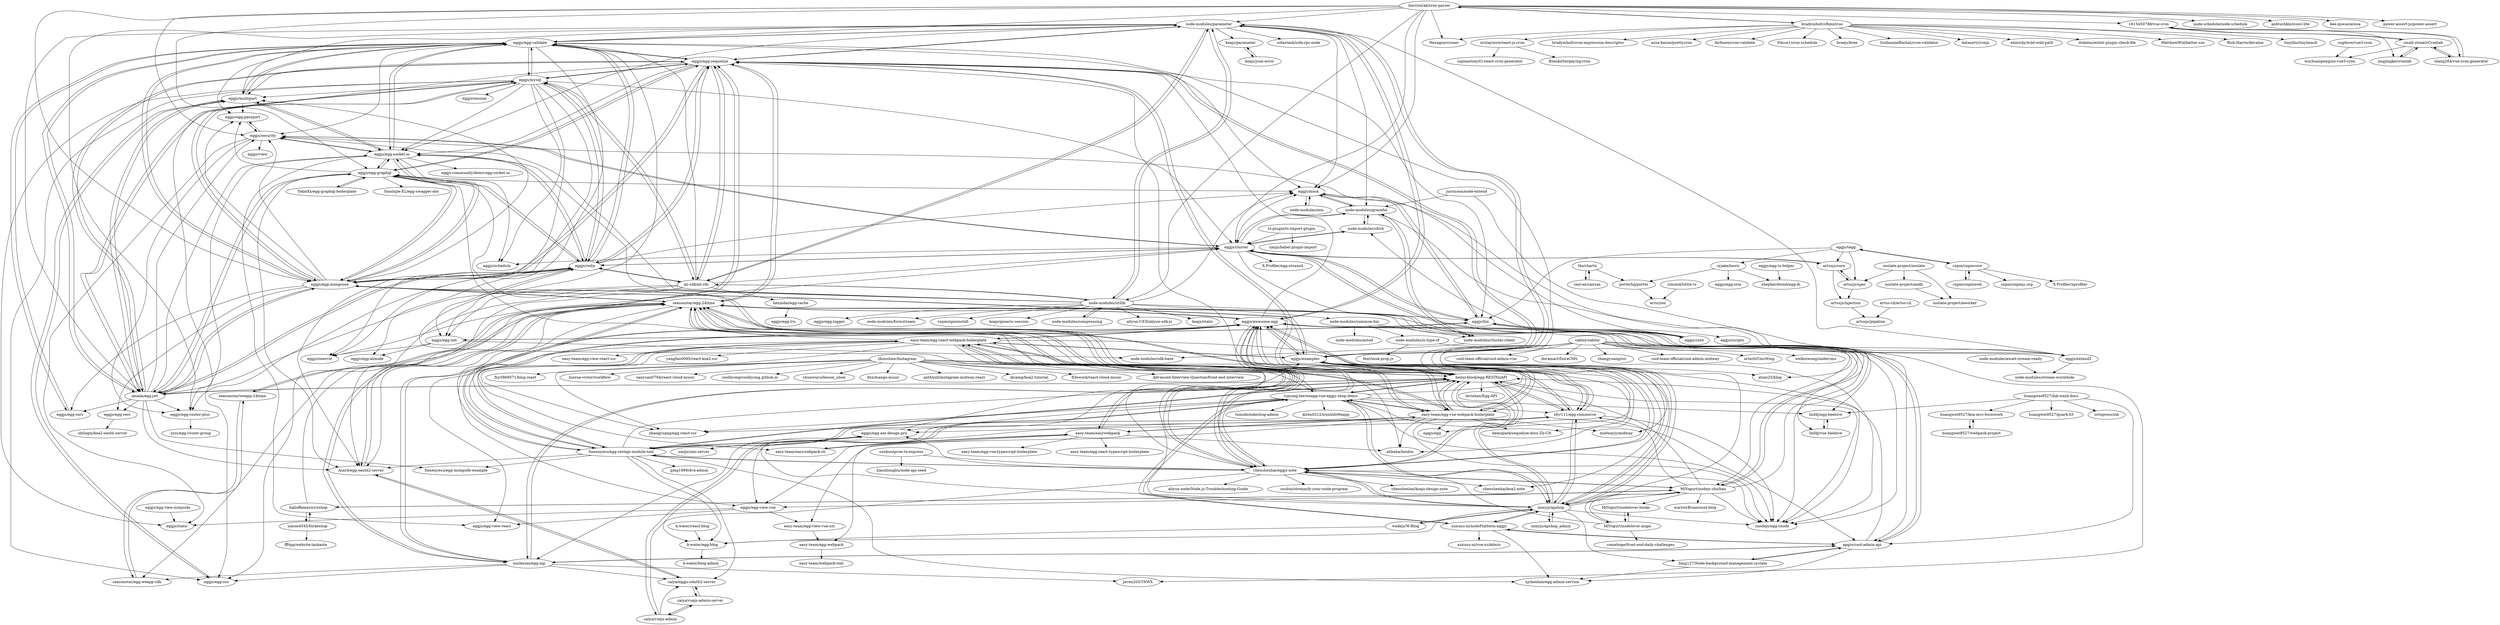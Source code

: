 digraph G {
"node-modules/parameter" -> "eggjs/egg-validate"
"node-modules/parameter" -> "eggjs/egg-sequelize"
"node-modules/parameter" -> "eggjs/mock"
"node-modules/parameter" -> "eggjs/multipart"
"node-modules/parameter" -> "ali-sdk/ali-rds"
"node-modules/parameter" -> "koajs/parameter"
"node-modules/parameter" -> "eggjs/egg-socket.io"
"node-modules/parameter" -> "node-modules/graceful"
"node-modules/parameter" -> "eggjs/examples"
"node-modules/parameter" -> "node-modules/urllib"
"node-modules/parameter" -> "okoala/egg-jwt"
"node-modules/parameter" -> "eggjs/awesome-egg"
"node-modules/parameter" -> "eggjs/egg-router-plus"
"node-modules/parameter" -> "eggjs/extend2"
"node-modules/parameter" -> "sofastack/sofa-rpc-node" ["e"=1]
"eggjs/awesome-egg" -> "cnodejs/egg-cnode" ["e"=1]
"eggjs/awesome-egg" -> "eggjs/examples"
"eggjs/awesome-egg" -> "heimi-block/egg-RESTfulAPI"
"eggjs/awesome-egg" -> "sfyr111/egg-commerce"
"eggjs/awesome-egg" -> "easy-team/egg-vue-webpack-boilerplate"
"eggjs/awesome-egg" -> "seasonstar/egg-24time"
"eggjs/awesome-egg" -> "chenshenhai/eggjs-note"
"eggjs/awesome-egg" -> "unclexiao/egg-mp"
"eggjs/awesome-egg" -> "MiYogurt/nodejs-shizhan"
"eggjs/awesome-egg" -> "eggjs/egg-sequelize"
"eggjs/awesome-egg" -> "atian25/blog" ["e"=1]
"eggjs/awesome-egg" -> "inmyjs/apshop"
"eggjs/awesome-egg" -> "fomenyesu/egg-restapi-module-tool"
"eggjs/awesome-egg" -> "easy-team/egg-react-webpack-boilerplate"
"eggjs/awesome-egg" -> "node-modules/parameter"
"MiYogurt/nodejs-shizhan" -> "MiYogurt/nodelover-maps"
"MiYogurt/nodejs-shizhan" -> "chenshenhai/eggjs-note"
"MiYogurt/nodejs-shizhan" -> "eggjs/awesome-egg"
"MiYogurt/nodejs-shizhan" -> "cnodejs/egg-cnode" ["e"=1]
"MiYogurt/nodejs-shizhan" -> "heimi-block/egg-RESTfulAPI"
"MiYogurt/nodejs-shizhan" -> "MiYogurt/nodelover-books"
"MiYogurt/nodejs-shizhan" -> "eggjs/egg-view-vue"
"MiYogurt/nodejs-shizhan" -> "halloffamezwx/zshop"
"MiYogurt/nodejs-shizhan" -> "seasonstar/egg-24time"
"MiYogurt/nodejs-shizhan" -> "warriorBrian/nuxt-blog" ["e"=1]
"MiYogurt/nodejs-shizhan" -> "inmyjs/apshop"
"MiYogurt/nodejs-shizhan" -> "sfyr111/egg-commerce"
"node-modules/urllib" -> "eggjs/mock"
"node-modules/urllib" -> "ali-sdk/ali-rds"
"node-modules/urllib" -> "node-modules/formstream"
"node-modules/urllib" -> "node-modules/parameter"
"node-modules/urllib" -> "node-modules/common-bin"
"node-modules/urllib" -> "cnpm/npminstall" ["e"=1]
"node-modules/urllib" -> "eggjs/egg-graphql"
"node-modules/urllib" -> "koajs/generic-session" ["e"=1]
"node-modules/urllib" -> "node-modules/compressing"
"node-modules/urllib" -> "aliyun-UED/aliyun-sdk-js" ["e"=1]
"node-modules/urllib" -> "koajs/static" ["e"=1]
"node-modules/urllib" -> "eggjs/bin"
"node-modules/urllib" -> "eggjs/egg-logger"
"node-modules/urllib" -> "eggjs/egg-socket.io"
"node-modules/urllib" -> "eggjs/security"
"MiYogurt/nodelover-maps" -> "MiYogurt/nodelover-books"
"MiYogurt/nodelover-maps" -> "MiYogurt/nodejs-shizhan"
"MiYogurt/nodelover-maps" -> "chenshenhai/eggjs-note"
"MiYogurt/nodelover-maps" -> "comehope/front-end-daily-challenges" ["e"=1]
"inmyjs/apshop" -> "inmyjs/apshop_admin"
"inmyjs/apshop" -> "sfyr111/egg-commerce"
"inmyjs/apshop" -> "ruiyong-lee/weapp-vue-eggjs-shop-demo"
"inmyjs/apshop" -> "heimi-block/egg-RESTfulAPI"
"inmyjs/apshop" -> "cnodejs/egg-cnode" ["e"=1]
"inmyjs/apshop" -> "eggjs/examples"
"inmyjs/apshop" -> "k-water/egg-blog"
"inmyjs/apshop" -> "bing127/Node-background-management-system"
"inmyjs/apshop" -> "xuxuxu-ni/nodePlatform-eggjs"
"inmyjs/apshop" -> "wadejs/W-Blog"
"inmyjs/apshop" -> "eggjs/awesome-egg"
"inmyjs/apshop" -> "eggjs/egg-sequelize"
"inmyjs/apshop" -> "seasonstar/egg-24time"
"inmyjs/apshop" -> "eggjs/egg-ant-design-pro"
"inmyjs/apshop" -> "chenshenhai/eggjs-note"
"inmyjs/apshop_admin" -> "inmyjs/apshop"
"cyjake/leoric" -> "porterhq/porter"
"cyjake/leoric" -> "shepherdwind/egg-di"
"cyjake/leoric" -> "eggjs/egg-orm"
"sunkuo/grow-to-express" -> "xiaozhongliu/node-api-seed"
"sunkuo/grow-to-express" -> "chenshenhai/eggjs-note"
"zhoushaw/Instagram" -> "shunwuyu/lesson_show" ["e"=1]
"zhoushaw/Instagram" -> "dxx/mango-music" ["e"=1]
"zhoushaw/Instagram" -> "anthhub/instagram-midway-react" ["e"=1]
"zhoushaw/Instagram" -> "ikcamp/koa2-tutorial" ["e"=1]
"zhoushaw/Instagram" -> "fi3ework/react-cloud-music"
"zhoushaw/Instagram" -> "heimi-block/egg-RESTfulAPI"
"zhoushaw/Instagram" -> "Advanced-Interview-Question/front-end-interview" ["e"=1]
"zhoushaw/Instagram" -> "chenshenhai/eggjs-note"
"zhoushaw/Instagram" -> "fxy5869571/blog-react" ["e"=1]
"zhoushaw/Instagram" -> "luoxue-victor/workflow" ["e"=1]
"zhoushaw/Instagram" -> "sanyuan0704/react-cloud-music" ["e"=1]
"zhoushaw/Instagram" -> "ruiyong-lee/weapp-vue-eggjs-shop-demo"
"zhoushaw/Instagram" -> "coolliyong/coolliyong.github.io"
"zhoushaw/Instagram" -> "zhangyuang/egg-react-ssr" ["e"=1]
"cabloy/cabloy" -> "Javen205/TNWX" ["e"=1]
"cabloy/cabloy" -> "cool-team-official/cool-admin-midway" ["e"=1]
"cabloy/cabloy" -> "MiYogurt/nodejs-shizhan"
"cabloy/cabloy" -> "Imfdj/egg-beehive"
"cabloy/cabloy" -> "arterli/CmsWing" ["e"=1]
"cabloy/cabloy" -> "apgzs/cool-admin-api"
"cabloy/cabloy" -> "midwayjs/midway" ["e"=1]
"cabloy/cabloy" -> "eggjs/examples"
"cabloy/cabloy" -> "easy-team/egg-vue-webpack-boilerplate"
"cabloy/cabloy" -> "welkinwong/nodercms" ["e"=1]
"cabloy/cabloy" -> "cool-team-official/cool-admin-vue" ["e"=1]
"cabloy/cabloy" -> "doramart/DoraCMS" ["e"=1]
"cabloy/cabloy" -> "Imfdj/vue-beehive"
"cabloy/cabloy" -> "heimi-block/egg-RESTfulAPI"
"cabloy/cabloy" -> "zhangyuang/ssr" ["e"=1]
"heimi-block/egg-RESTfulAPI" -> "sfyr111/egg-commerce"
"heimi-block/egg-RESTfulAPI" -> "seasonstar/egg-24time"
"heimi-block/egg-RESTfulAPI" -> "eggjs/awesome-egg"
"heimi-block/egg-RESTfulAPI" -> "eggjs/examples"
"heimi-block/egg-RESTfulAPI" -> "fomenyesu/egg-restapi-module-tool"
"heimi-block/egg-RESTfulAPI" -> "eggjs/egg-mongoose"
"heimi-block/egg-RESTfulAPI" -> "cnodejs/egg-cnode" ["e"=1]
"heimi-block/egg-RESTfulAPI" -> "ruiyong-lee/weapp-vue-eggjs-shop-demo"
"heimi-block/egg-RESTfulAPI" -> "chenshenhai/eggjs-note"
"heimi-block/egg-RESTfulAPI" -> "inmyjs/apshop"
"heimi-block/egg-RESTfulAPI" -> "easy-team/egg-vue-webpack-boilerplate"
"heimi-block/egg-RESTfulAPI" -> "okoala/egg-jwt"
"heimi-block/egg-RESTfulAPI" -> "levinhax/Egg-API"
"heimi-block/egg-RESTfulAPI" -> "unclexiao/egg-mp"
"heimi-block/egg-RESTfulAPI" -> "eggjs/egg-sequelize"
"wadejs/W-Blog" -> "k-water/egg-blog"
"wadejs/W-Blog" -> "inmyjs/apshop"
"bing127/Node-background-management-system" -> "xjchenhao/egg-admin-service"
"bing127/Node-background-management-system" -> "apgzs/cool-admin-api"
"xuxuxu-ni/nodePlatform-eggjs" -> "xuxuxu-ni/vue-xuAdmin" ["e"=1]
"xuxuxu-ni/nodePlatform-eggjs" -> "apgzs/cool-admin-api"
"xuxuxu-ni/nodePlatform-eggjs" -> "inmyjs/apshop"
"xuxuxu-ni/nodePlatform-eggjs" -> "ruiyong-lee/weapp-vue-eggjs-shop-demo"
"xuxuxu-ni/nodePlatform-eggjs" -> "xjchenhao/egg-admin-service"
"chenshenhai/eggjs-note" -> "cnodejs/egg-cnode" ["e"=1]
"chenshenhai/eggjs-note" -> "MiYogurt/nodejs-shizhan"
"chenshenhai/eggjs-note" -> "heimi-block/egg-RESTfulAPI"
"chenshenhai/eggjs-note" -> "eggjs/awesome-egg"
"chenshenhai/eggjs-note" -> "fomenyesu/egg-restapi-module-tool"
"chenshenhai/eggjs-note" -> "chenshenhai/koa2-note" ["e"=1]
"chenshenhai/eggjs-note" -> "k-water/egg-blog"
"chenshenhai/eggjs-note" -> "eggjs/examples"
"chenshenhai/eggjs-note" -> "seasonstar/egg-24time"
"chenshenhai/eggjs-note" -> "inmyjs/apshop"
"chenshenhai/eggjs-note" -> "chenshenhai/koajs-design-note" ["e"=1]
"chenshenhai/eggjs-note" -> "eggjs/egg-ant-design-pro"
"chenshenhai/eggjs-note" -> "aliyun-node/Node.js-Troubleshooting-Guide" ["e"=1]
"chenshenhai/eggjs-note" -> "zoubin/streamify-your-node-program" ["e"=1]
"chenshenhai/eggjs-note" -> "easy-team/egg-react-webpack-boilerplate"
"eggjs/tegg" -> "artusjs/core"
"eggjs/tegg" -> "artusjs/spec"
"eggjs/tegg" -> "eggjs/bin"
"eggjs/tegg" -> "cnpm/cnpmcore"
"eggjs/tegg" -> "cyjake/leoric"
"small-stone/vCrontab" -> "1615450788/vue-cron"
"small-stone/vCrontab" -> "jingjingke/crontab"
"small-stone/vCrontab" -> "ldang264/vue-cron-generator"
"small-stone/vCrontab" -> "wuchuanpeng/no-vue3-cron"
"node-modules/is-type-of" -> "eggjs/extend2"
"node-modules/is-type-of" -> "fent/muk-prop.js"
"halloffamezwx/zshop" -> "simon4545/forkeshop"
"halloffamezwx/zshop" -> "MiYogurt/nodejs-shizhan"
"halloffamezwx/zshop" -> "seasonstar/egg-24time"
"caiya/eggjs-oAuth2-server" -> "Azard/egg-oauth2-server"
"caiya/eggjs-oAuth2-server" -> "caiya/vuejs-admin-server"
"k-water/egg-blog" -> "k-water/blog-admin"
"koajs/json-error" -> "koajs/parameter"
"jingjingke/crontab" -> "small-stone/vCrontab"
"k-water/react-blog" -> "k-water/egg-blog"
"1615450788/vue-cron" -> "small-stone/vCrontab"
"1615450788/vue-cron" -> "ldang264/vue-cron-generator"
"1615450788/vue-cron" -> "jingjingke/crontab"
"TokioXx/egg-graphql-boilerplate" -> "eggjs/egg-graphql"
"eggjs/egg-ts-helper" -> "shepherdwind/egg-di"
"sfyr111/egg-commerce" -> "inmyjs/apshop"
"sfyr111/egg-commerce" -> "heimi-block/egg-RESTfulAPI"
"sfyr111/egg-commerce" -> "seasonstar/egg-24time"
"sfyr111/egg-commerce" -> "eggjs/awesome-egg"
"sfyr111/egg-commerce" -> "eggjs/egg-sequelize"
"sfyr111/egg-commerce" -> "fomenyesu/egg-restapi-module-tool"
"sfyr111/egg-commerce" -> "cnodejs/egg-cnode" ["e"=1]
"sfyr111/egg-commerce" -> "eggjs/egg-ant-design-pro"
"unclexiao/egg-mp" -> "seasonstar/egg-24time"
"unclexiao/egg-mp" -> "seasonstar/egg-weapp-sdk"
"unclexiao/egg-mp" -> "apgzs/cool-admin-api"
"unclexiao/egg-mp" -> "eggjs/awesome-egg"
"unclexiao/egg-mp" -> "eggjs/egg-oss"
"unclexiao/egg-mp" -> "caiya/eggjs-oAuth2-server"
"unclexiao/egg-mp" -> "heimi-block/egg-RESTfulAPI"
"unclexiao/egg-mp" -> "Javen205/TNWX" ["e"=1]
"caiya/vuejs-admin" -> "caiya/vuejs-admin-server"
"caiya/vuejs-admin" -> "caiya/eggjs-oAuth2-server"
"caiya/vuejs-admin" -> "ruiyong-lee/weapp-vue-eggjs-shop-demo"
"MiYogurt/nodelover-books" -> "MiYogurt/nodelover-maps"
"caiya/vuejs-admin-server" -> "caiya/vuejs-admin"
"caiya/vuejs-admin-server" -> "caiya/eggjs-oAuth2-server"
"hexindai/egg-cache" -> "eggjs/egg-lru"
"eggjs/egg-ant-design-pro" -> "eggjs/redis"
"eggjs/egg-ant-design-pro" -> "umijs/umi-server"
"eggjs/egg-ant-design-pro" -> "fomenyesu/egg-restapi-module-tool"
"ldang264/vue-cron-generator" -> "1615450788/vue-cron"
"ldang264/vue-cron-generator" -> "small-stone/vCrontab"
"eggjs/egg-router-plus" -> "zzzs/egg-router-group"
"huangwei9527/webpack-project" -> "huangwei9527/koa-mvc-formwork"
"huangwei9527/Ink-wash-docs" -> "Imfdj/egg-beehive"
"huangwei9527/Ink-wash-docs" -> "huangwei9527/quark-h5" ["e"=1]
"huangwei9527/Ink-wash-docs" -> "octopress/ink" ["e"=1]
"huangwei9527/Ink-wash-docs" -> "apgzs/cool-admin-api"
"huangwei9527/Ink-wash-docs" -> "huangwei9527/koa-mvc-formwork"
"apgzs/cool-admin-api" -> "unclexiao/egg-mp"
"apgzs/cool-admin-api" -> "xuxuxu-ni/nodePlatform-eggjs"
"apgzs/cool-admin-api" -> "bing127/Node-background-management-system"
"apgzs/cool-admin-api" -> "heimi-block/egg-RESTfulAPI"
"apgzs/cool-admin-api" -> "seasonstar/egg-24time"
"apgzs/cool-admin-api" -> "xjchenhao/egg-admin-service"
"xrutayisire/react-js-cron" -> "sojinantony01/react-cron-generator"
"xrutayisire/react-js-cron" -> "BzenkoSergey/ng-cron"
"node-modules/cfork" -> "node-modules/graceful"
"node-modules/cfork" -> "eggjs/cluster"
"koajs/parameter" -> "koajs/json-error"
"cnpm/cnpmcore" -> "cnpm/cnpmweb"
"cnpm/cnpmcore" -> "eggjs/tegg"
"cnpm/cnpmcore" -> "cnpm/cnpmjs.org" ["e"=1]
"cnpm/cnpmcore" -> "X-Profiler/xprofiler" ["e"=1]
"Imfdj/egg-beehive" -> "Imfdj/vue-beehive"
"justmoon/node-extend" -> "eggjs/extend2"
"justmoon/node-extend" -> "node-modules/graceful"
"Imfdj/vue-beehive" -> "Imfdj/egg-beehive"
"canvax/canvax" -> "thx/chartx"
"porterhq/porter" -> "erzu/yen"
"ali-sdk/ali-rds" -> "eggjs/mysql"
"ali-sdk/ali-rds" -> "eggjs/redis"
"ali-sdk/ali-rds" -> "eggjs/egg-oss"
"ali-sdk/ali-rds" -> "eggjs/egg-sequelize"
"ali-sdk/ali-rds" -> "hexindai/egg-cache"
"ali-sdk/ali-rds" -> "node-modules/parameter"
"ali-sdk/ali-rds" -> "eggjs/cluster"
"ali-sdk/ali-rds" -> "Azard/egg-oauth2-server"
"ali-sdk/ali-rds" -> "eggjs/egg-validate"
"ali-sdk/ali-rds" -> "eggjs/egg-init"
"ali-sdk/ali-rds" -> "node-modules/urllib"
"ali-sdk/ali-rds" -> "okoala/egg-jwt"
"thx/chartx" -> "canvax/canvax"
"thx/chartx" -> "porterhq/porter"
"huangwei9527/koa-mvc-formwork" -> "huangwei9527/webpack-project"
"sugdove/vue3-cron" -> "wuchuanpeng/no-vue3-cron"
"zimond/lottie-rs" -> "erzu/yen"
"artusjs/spec" -> "artusjs/core"
"artusjs/spec" -> "artusjs/injection"
"artusjs/core" -> "artusjs/spec"
"artusjs/core" -> "artusjs/injection"
"artusjs/core" -> "eggjs/cluster"
"artusjs/injection" -> "artusjs/pipeline"
"noslate-project/noslate" -> "artusjs/spec"
"noslate-project/noslate" -> "noslate-project/aworker"
"noslate-project/noslate" -> "noslate-project/andb"
"noslate-project/andb" -> "noslate-project/aworker"
"artus-cli/artus-cli" -> "artusjs/pipeline"
"eggjs/egg-init" -> "eggjs/bin"
"eggjs/egg-init" -> "eggjs/onerror"
"eggjs/egg-init" -> "eggjs/egg-alinode"
"eggjs/egg-init" -> "node-modules/sdk-base"
"eggjs/mysql" -> "ali-sdk/ali-rds"
"eggjs/mysql" -> "eggjs/egg-sequelize"
"eggjs/mysql" -> "eggjs/redis"
"eggjs/mysql" -> "eggjs/egg-validate"
"eggjs/mysql" -> "eggjs/multipart"
"eggjs/mysql" -> "eggjs/egg-mongoose"
"eggjs/mysql" -> "eggjs/egg-oss"
"eggjs/mysql" -> "okoala/egg-jwt"
"eggjs/mysql" -> "eggjs/cluster"
"eggjs/mysql" -> "eggjs/onerror"
"eggjs/mysql" -> "Azard/egg-oauth2-server"
"eggjs/mysql" -> "eggjs/egg-socket.io"
"eggjs/mysql" -> "eggjs/static"
"eggjs/mysql" -> "eggjs/schedule"
"eggjs/mysql" -> "eggjs/session"
"bradymholt/cRonstrue" -> "harrisiirak/cron-parser"
"bradymholt/cRonstrue" -> "bradymholt/cron-expression-descriptor" ["e"=1]
"bradymholt/cRonstrue" -> "azza-bazoo/prettycron"
"bradymholt/cRonstrue" -> "Airfooox/cron-validate"
"bradymholt/cRonstrue" -> "Hexagon/croner" ["e"=1]
"bradymholt/cRonstrue" -> "xrutayisire/react-js-cron"
"bradymholt/cRonstrue" -> "P4sca1/cron-schedule"
"bradymholt/cRonstrue" -> "breejs/bree" ["e"=1]
"bradymholt/cRonstrue" -> "GuillaumeRochat/cron-validator"
"bradymholt/cRonstrue" -> "datasert/cronjs"
"bradymholt/cRonstrue" -> "ehmicky/wild-wild-path" ["e"=1]
"bradymholt/cRonstrue" -> "dukeluo/eslint-plugin-check-file" ["e"=1]
"bradymholt/cRonstrue" -> "MatthewWid/better-sse" ["e"=1]
"bradymholt/cRonstrue" -> "Rich-Harris/devalue" ["e"=1]
"bradymholt/cRonstrue" -> "tinylibs/tinybench" ["e"=1]
"eggjs/cluster" -> "node-modules/graceful"
"eggjs/cluster" -> "eggjs/security"
"eggjs/cluster" -> "eggjs/schedule"
"eggjs/cluster" -> "eggjs/core"
"eggjs/cluster" -> "node-modules/cfork"
"eggjs/cluster" -> "eggjs/onerror"
"eggjs/cluster" -> "eggjs/bin"
"eggjs/cluster" -> "eggjs/mock"
"eggjs/cluster" -> "eggjs/redis"
"eggjs/cluster" -> "X-Profiler/egg-xtransit"
"eggjs/cluster" -> "node-modules/cluster-client"
"eggjs/cluster" -> "artusjs/core"
"eggjs/egg-view-nunjucks" -> "eggjs/static"
"cnpm/cnpmweb" -> "cnpm/cnpmcore"
"eggjs/core" -> "eggjs/cluster"
"eggjs/core" -> "eggjs/bin"
"eggjs/core" -> "node-modules/cfork"
"eggjs/core" -> "eggjs/security"
"eggjs/security" -> "eggjs/cluster"
"eggjs/security" -> "eggjs/egg-passport"
"eggjs/security" -> "eggjs/static"
"eggjs/security" -> "eggjs/egg-socket.io"
"eggjs/security" -> "eggjs/view"
"eggjs/security" -> "eggjs/egg-router-plus"
"eggjs/egg-oss" -> "eggjs/multipart"
"eggjs/egg-validate" -> "node-modules/parameter"
"eggjs/egg-validate" -> "eggjs/egg-socket.io"
"eggjs/egg-validate" -> "eggjs/egg-mongoose"
"eggjs/egg-validate" -> "eggjs/egg-cors"
"eggjs/egg-validate" -> "okoala/egg-jwt"
"eggjs/egg-validate" -> "eggjs/egg-passport"
"eggjs/egg-validate" -> "eggjs/redis"
"eggjs/egg-validate" -> "eggjs/egg-sequelize"
"eggjs/egg-validate" -> "eggjs/mysql"
"eggjs/egg-validate" -> "eggjs/multipart"
"eggjs/egg-validate" -> "eggjs/onerror"
"eggjs/egg-validate" -> "eggjs/egg-init"
"eggjs/egg-validate" -> "eggjs/bin"
"eggjs/egg-validate" -> "eggjs/mock"
"eggjs/egg-validate" -> "eggjs/security"
"eggjs/multipart" -> "eggjs/egg-oss"
"eggjs/multipart" -> "eggjs/egg-socket.io"
"eggjs/multipart" -> "eggjs/egg-validate"
"eggjs/multipart" -> "okoala/egg-jwt"
"eggjs/multipart" -> "eggjs/egg-passport"
"okoala/egg-jwt" -> "eggjs/redis"
"okoala/egg-jwt" -> "eggjs/egg-mongoose"
"okoala/egg-jwt" -> "eggjs/egg-validate"
"okoala/egg-jwt" -> "eggjs/egg-sequelize"
"okoala/egg-jwt" -> "eggjs/multipart"
"okoala/egg-jwt" -> "eggjs/egg-cors"
"okoala/egg-jwt" -> "eggjs/egg-graphql"
"okoala/egg-jwt" -> "eggjs/egg-router-plus"
"okoala/egg-jwt" -> "eggjs/mysql"
"okoala/egg-jwt" -> "fomenyesu/egg-mongodb-example"
"okoala/egg-jwt" -> "eggjs/egg-rest"
"okoala/egg-jwt" -> "heimi-block/egg-RESTfulAPI"
"okoala/egg-jwt" -> "eggjs/security"
"okoala/egg-jwt" -> "Azard/egg-oauth2-server"
"okoala/egg-jwt" -> "eggjs/egg-socket.io"
"eggjs/mock" -> "node-modules/mm"
"eggjs/mock" -> "eggjs/bin"
"eggjs/mock" -> "node-modules/graceful"
"eggjs/mock" -> "eggjs/extend2"
"eggjs/egg-cors" -> "eggjs/egg-validate"
"node-modules/common-bin" -> "node-modules/autod"
"node-modules/common-bin" -> "node-modules/cluster-client"
"node-modules/common-bin" -> "node-modules/is-type-of"
"node-modules/mm" -> "eggjs/mock"
"eggjs/bin" -> "eggjs/mock"
"eggjs/bin" -> "eggjs/egg-init"
"eggjs/bin" -> "eggjs/scripts"
"eggjs/bin" -> "eggjs/core"
"eggjs/bin" -> "eggjs/cluster"
"eggjs/egg-rest" -> "ubilogix/koa2-oauth-server"
"eggjs/egg-passport" -> "eggjs/security"
"eggjs/examples" -> "easy-team/egg-vue-webpack-boilerplate"
"eggjs/examples" -> "eggjs/awesome-egg"
"eggjs/examples" -> "cnodejs/egg-cnode" ["e"=1]
"eggjs/examples" -> "heimi-block/egg-RESTfulAPI"
"eggjs/examples" -> "eggjs/egg" ["e"=1]
"eggjs/examples" -> "demopark/sequelize-docs-Zh-CN" ["e"=1]
"eggjs/examples" -> "eggjs/egg-sequelize"
"eggjs/examples" -> "alibaba/beidou" ["e"=1]
"eggjs/examples" -> "eggjs/egg-mongoose"
"eggjs/examples" -> "easy-team/egg-react-webpack-boilerplate"
"eggjs/examples" -> "inmyjs/apshop"
"eggjs/examples" -> "node-modules/parameter"
"eggjs/examples" -> "chenshenhai/koa2-note" ["e"=1]
"eggjs/examples" -> "atian25/blog" ["e"=1]
"eggjs/examples" -> "chenshenhai/eggjs-note"
"harrisiirak/cron-parser" -> "bradymholt/cRonstrue"
"harrisiirak/cron-parser" -> "node-modules/parameter"
"harrisiirak/cron-parser" -> "eggjs/egg-validate"
"harrisiirak/cron-parser" -> "node-schedule/node-schedule" ["e"=1]
"harrisiirak/cron-parser" -> "Hexagon/croner" ["e"=1]
"harrisiirak/cron-parser" -> "eggjs/egg-mongoose"
"harrisiirak/cron-parser" -> "ashtuchkin/iconv-lite" ["e"=1]
"harrisiirak/cron-parser" -> "eggjs/mock"
"harrisiirak/cron-parser" -> "bee-queue/arena" ["e"=1]
"harrisiirak/cron-parser" -> "node-modules/urllib"
"harrisiirak/cron-parser" -> "eggjs/egg-graphql"
"harrisiirak/cron-parser" -> "eggjs/security"
"harrisiirak/cron-parser" -> "eggjs/cluster"
"harrisiirak/cron-parser" -> "1615450788/vue-cron"
"harrisiirak/cron-parser" -> "power-assert-js/power-assert" ["e"=1]
"eggjs/egg-sequelize" -> "eggjs/mysql"
"eggjs/egg-sequelize" -> "eggjs/redis"
"eggjs/egg-sequelize" -> "eggjs/egg-graphql"
"eggjs/egg-sequelize" -> "okoala/egg-jwt"
"eggjs/egg-sequelize" -> "eggjs/egg-mongoose"
"eggjs/egg-sequelize" -> "eggjs/egg-validate"
"eggjs/egg-sequelize" -> "Azard/egg-oauth2-server"
"eggjs/egg-sequelize" -> "seasonstar/egg-24time"
"eggjs/egg-sequelize" -> "eggjs/multipart"
"eggjs/egg-sequelize" -> "ali-sdk/ali-rds"
"eggjs/egg-sequelize" -> "node-modules/parameter"
"eggjs/egg-sequelize" -> "eggjs/examples"
"eggjs/egg-sequelize" -> "sfyr111/egg-commerce"
"eggjs/egg-sequelize" -> "eggjs/egg-oss"
"eggjs/egg-sequelize" -> "eggjs/egg-socket.io"
"simon4545/forkeshop" -> "halloffamezwx/zshop"
"simon4545/forkeshop" -> "ffttpp/website-lankaola" ["e"=1]
"node-modules/compressing" -> "node-modules/urllib"
"eggjs/egg-view-vue" -> "eggjs/static"
"eggjs/egg-view-vue" -> "easy-team/egg-view-vue-ssr"
"eggjs/egg-view-vue" -> "eggjs/egg-view-react"
"node-modules/cluster-client" -> "node-modules/sdk-base"
"node-modules/cluster-client" -> "node-modules/graceful"
"eggjs/egg-graphql" -> "TokioXx/egg-graphql-boilerplate"
"eggjs/egg-graphql" -> "eggjs/egg-sequelize"
"eggjs/egg-graphql" -> "eggjs/redis"
"eggjs/egg-graphql" -> "okoala/egg-jwt"
"eggjs/egg-graphql" -> "eggjs/egg-socket.io"
"eggjs/egg-graphql" -> "eggjs/egg-mongoose"
"eggjs/egg-graphql" -> "eggjs/egg-passport"
"eggjs/egg-graphql" -> "eggjs/mock"
"eggjs/egg-graphql" -> "Azard/egg-oauth2-server"
"eggjs/egg-graphql" -> "Yanshijie-EL/egg-swagger-doc" ["e"=1]
"easy-team/egg-vue-webpack-boilerplate" -> "eggjs/examples"
"easy-team/egg-vue-webpack-boilerplate" -> "eggjs/awesome-egg"
"easy-team/egg-vue-webpack-boilerplate" -> "cnodejs/egg-cnode" ["e"=1]
"easy-team/egg-vue-webpack-boilerplate" -> "easy-team/easywebpack"
"easy-team/egg-vue-webpack-boilerplate" -> "easy-team/egg-react-webpack-boilerplate"
"easy-team/egg-vue-webpack-boilerplate" -> "heimi-block/egg-RESTfulAPI"
"easy-team/egg-vue-webpack-boilerplate" -> "eggjs/egg-view-vue"
"easy-team/egg-vue-webpack-boilerplate" -> "alibaba/beidou" ["e"=1]
"easy-team/egg-vue-webpack-boilerplate" -> "zhangyuang/egg-react-ssr" ["e"=1]
"easy-team/egg-vue-webpack-boilerplate" -> "eggjs/egg" ["e"=1]
"easy-team/egg-vue-webpack-boilerplate" -> "seasonstar/egg-24time"
"easy-team/egg-vue-webpack-boilerplate" -> "easy-team/egg-view-vue-ssr"
"easy-team/egg-vue-webpack-boilerplate" -> "ruiyong-lee/weapp-vue-eggjs-shop-demo"
"easy-team/egg-vue-webpack-boilerplate" -> "midwayjs/midway" ["e"=1]
"easy-team/egg-vue-webpack-boilerplate" -> "demopark/sequelize-docs-Zh-CN" ["e"=1]
"seasonstar/egg-24time" -> "seasonstar/weapp-24time"
"seasonstar/egg-24time" -> "seasonstar/egg-weapp-sdk"
"seasonstar/egg-24time" -> "heimi-block/egg-RESTfulAPI"
"seasonstar/egg-24time" -> "sfyr111/egg-commerce"
"seasonstar/egg-24time" -> "unclexiao/egg-mp"
"seasonstar/egg-24time" -> "cnodejs/egg-cnode" ["e"=1]
"seasonstar/egg-24time" -> "eggjs/awesome-egg"
"seasonstar/egg-24time" -> "eggjs/egg-sequelize"
"seasonstar/egg-24time" -> "Azard/egg-oauth2-server"
"seasonstar/egg-24time" -> "eggjs/egg-view-vue"
"seasonstar/egg-24time" -> "fomenyesu/egg-restapi-module-tool"
"seasonstar/egg-24time" -> "easy-team/egg-vue-webpack-boilerplate"
"seasonstar/egg-24time" -> "apgzs/cool-admin-api"
"seasonstar/egg-24time" -> "eggjs/egg-mongoose"
"seasonstar/egg-24time" -> "chenshenhai/eggjs-note"
"seasonstar/weapp-24time" -> "seasonstar/egg-weapp-sdk"
"seasonstar/weapp-24time" -> "seasonstar/egg-24time"
"eggjs/egg-socket.io" -> "eggjs/egg-validate"
"eggjs/egg-socket.io" -> "eggjs/security"
"eggjs/egg-socket.io" -> "eggjs/multipart"
"eggjs/egg-socket.io" -> "eggjs/egg-mongoose"
"eggjs/egg-socket.io" -> "eggjs/egg-graphql"
"eggjs/egg-socket.io" -> "eggjs/schedule"
"eggjs/egg-socket.io" -> "eggjs/egg-router-plus"
"eggjs/egg-socket.io" -> "eggjs/redis"
"eggjs/egg-socket.io" -> "eggjs-community/demo-egg-socket.io"
"eggjs/egg-socket.io" -> "eggjs/egg-view-react"
"eggjs/redis" -> "okoala/egg-jwt"
"eggjs/redis" -> "eggjs/mysql"
"eggjs/redis" -> "eggjs/egg-sequelize"
"eggjs/redis" -> "eggjs/egg-mongoose"
"eggjs/redis" -> "eggjs/egg-validate"
"eggjs/redis" -> "eggjs/egg-graphql"
"eggjs/redis" -> "ali-sdk/ali-rds"
"eggjs/redis" -> "eggjs/cluster"
"eggjs/redis" -> "eggjs/egg-init"
"eggjs/redis" -> "eggjs/egg-router-plus"
"eggjs/redis" -> "eggjs/egg-socket.io"
"eggjs/redis" -> "eggjs/egg-alinode"
"eggjs/redis" -> "eggjs/mock"
"eggjs/egg-mongoose" -> "eggjs/egg-validate"
"eggjs/egg-mongoose" -> "okoala/egg-jwt"
"eggjs/egg-mongoose" -> "eggjs/redis"
"eggjs/egg-mongoose" -> "eggjs/egg-sequelize"
"eggjs/egg-mongoose" -> "heimi-block/egg-RESTfulAPI"
"eggjs/egg-mongoose" -> "eggjs/egg-socket.io"
"eggjs/egg-mongoose" -> "eggjs/mysql"
"eggjs/egg-mongoose" -> "eggjs/egg-passport"
"eggjs/egg-mongoose" -> "eggjs/security"
"eggjs/egg-mongoose" -> "eggjs/egg-cors"
"eggjs/egg-mongoose" -> "eggjs/egg-rest"
"eggjs/egg-mongoose" -> "eggjs/egg-graphql"
"eggjs/egg-mongoose" -> "eggjs/examples"
"eggjs/egg-mongoose" -> "seasonstar/egg-24time"
"eggjs/egg-mongoose" -> "eggjs/multipart"
"easy-team/easywebpack" -> "easy-team/easywebpack-cli"
"easy-team/easywebpack" -> "easy-team/egg-vue-webpack-boilerplate"
"easy-team/easywebpack" -> "easy-team/egg-react-webpack-boilerplate"
"easy-team/easywebpack" -> "easy-team/egg-react-typescript-boilerplate"
"easy-team/easywebpack" -> "easy-team/egg-webpack"
"easy-team/easywebpack" -> "alibaba/beidou" ["e"=1]
"easy-team/easywebpack" -> "eggjs/egg-view-vue"
"easy-team/easywebpack" -> "easy-team/egg-vue-typescript-boilerplate"
"Azard/egg-oauth2-server" -> "caiya/eggjs-oAuth2-server"
"Azard/egg-oauth2-server" -> "eggjs/egg-sequelize"
"easy-team/egg-view-vue-ssr" -> "easy-team/egg-webpack"
"seasonstar/egg-weapp-sdk" -> "seasonstar/weapp-24time"
"easy-team/egg-webpack" -> "easy-team/webpack-tool"
"node-modules/await-stream-ready" -> "node-modules/stream-wormhole"
"eggjs/extend2" -> "node-modules/stream-wormhole"
"ruiyong-lee/weapp-vue-eggjs-shop-demo" -> "inmyjs/apshop"
"ruiyong-lee/weapp-vue-eggjs-shop-demo" -> "heimi-block/egg-RESTfulAPI"
"ruiyong-lee/weapp-vue-eggjs-shop-demo" -> "easy-team/egg-vue-webpack-boilerplate"
"ruiyong-lee/weapp-vue-eggjs-shop-demo" -> "seasonstar/egg-24time"
"ruiyong-lee/weapp-vue-eggjs-shop-demo" -> "xuxuxu-ni/nodePlatform-eggjs"
"ruiyong-lee/weapp-vue-eggjs-shop-demo" -> "unclexiao/egg-mp"
"ruiyong-lee/weapp-vue-eggjs-shop-demo" -> "cnodejs/egg-cnode" ["e"=1]
"ruiyong-lee/weapp-vue-eggjs-shop-demo" -> "apgzs/cool-admin-api"
"ruiyong-lee/weapp-vue-eggjs-shop-demo" -> "caiya/vuejs-admin"
"ruiyong-lee/weapp-vue-eggjs-shop-demo" -> "sfyr111/egg-commerce"
"ruiyong-lee/weapp-vue-eggjs-shop-demo" -> "eggjs/examples"
"ruiyong-lee/weapp-vue-eggjs-shop-demo" -> "Imfdj/egg-beehive"
"ruiyong-lee/weapp-vue-eggjs-shop-demo" -> "tumobi/nideshop-admin" ["e"=1]
"ruiyong-lee/weapp-vue-eggjs-shop-demo" -> "klren0312/ironInfoWeapp" ["e"=1]
"ruiyong-lee/weapp-vue-eggjs-shop-demo" -> "zhangyuang/egg-react-ssr" ["e"=1]
"ts-plugin/ts-import-plugin" -> "umijs/babel-plugin-import" ["e"=1]
"ts-plugin/ts-import-plugin" -> "eggjs/cluster"
"easy-team/egg-react-webpack-boilerplate" -> "zhangyuang/egg-react-ssr" ["e"=1]
"easy-team/egg-react-webpack-boilerplate" -> "easy-team/easywebpack"
"easy-team/egg-react-webpack-boilerplate" -> "easy-team/egg-vue-webpack-boilerplate"
"easy-team/egg-react-webpack-boilerplate" -> "alibaba/beidou" ["e"=1]
"easy-team/egg-react-webpack-boilerplate" -> "easy-team/easywebpack-cli"
"easy-team/egg-react-webpack-boilerplate" -> "fomenyesu/egg-restapi-module-tool"
"easy-team/egg-react-webpack-boilerplate" -> "cnodejs/egg-cnode" ["e"=1]
"easy-team/egg-react-webpack-boilerplate" -> "yangfan0095/react-koa2-ssr" ["e"=1]
"easy-team/egg-react-webpack-boilerplate" -> "eggjs/egg-view-react"
"easy-team/egg-react-webpack-boilerplate" -> "eggjs/examples"
"easy-team/egg-react-webpack-boilerplate" -> "eggjs/awesome-egg"
"easy-team/egg-react-webpack-boilerplate" -> "eggjs/egg-ant-design-pro"
"easy-team/egg-react-webpack-boilerplate" -> "easy-team/egg-view-react-ssr"
"easy-team/egg-react-webpack-boilerplate" -> "chenshenhai/eggjs-note"
"easy-team/egg-react-webpack-boilerplate" -> "eggjs/egg-graphql"
"fomenyesu/egg-restapi-module-tool" -> "heimi-block/egg-RESTfulAPI"
"fomenyesu/egg-restapi-module-tool" -> "chenshenhai/eggjs-note"
"fomenyesu/egg-restapi-module-tool" -> "easy-team/egg-react-webpack-boilerplate"
"fomenyesu/egg-restapi-module-tool" -> "sfyr111/egg-commerce"
"fomenyesu/egg-restapi-module-tool" -> "k-water/egg-blog"
"fomenyesu/egg-restapi-module-tool" -> "xjchenhao/egg-admin-service"
"fomenyesu/egg-restapi-module-tool" -> "pmg1989/dva-admin" ["e"=1]
"fomenyesu/egg-restapi-module-tool" -> "seasonstar/egg-24time"
"fomenyesu/egg-restapi-module-tool" -> "eggjs/egg-ant-design-pro"
"fomenyesu/egg-restapi-module-tool" -> "fomenyesu/egg-mongodb-example"
"fomenyesu/egg-restapi-module-tool" -> "eggjs/examples"
"fomenyesu/egg-restapi-module-tool" -> "Azard/egg-oauth2-server"
"fomenyesu/egg-restapi-module-tool" -> "eggjs/awesome-egg"
"fomenyesu/egg-restapi-module-tool" -> "caiya/eggjs-oAuth2-server"
"node-modules/graceful" -> "node-modules/cfork"
"node-modules/graceful" -> "eggjs/cluster"
"node-modules/graceful" -> "eggjs/mock"
"node-modules/graceful" -> "eggjs/extend2"
"node-modules/graceful" -> "node-modules/cluster-client"
"easy-team/easywebpack-cli" -> "easy-team/easywebpack"
"node-modules/parameter" ["l"="-7.935,-36.126"]
"eggjs/egg-validate" ["l"="-7.96,-36.147"]
"eggjs/egg-sequelize" ["l"="-7.987,-36.104"]
"eggjs/mock" ["l"="-7.931,-36.179"]
"eggjs/multipart" ["l"="-7.962,-36.13"]
"ali-sdk/ali-rds" ["l"="-7.946,-36.139"]
"koajs/parameter" ["l"="-7.863,-36.1"]
"eggjs/egg-socket.io" ["l"="-7.98,-36.156"]
"node-modules/graceful" ["l"="-7.915,-36.205"]
"eggjs/examples" ["l"="-8.003,-36.08"]
"node-modules/urllib" ["l"="-7.907,-36.168"]
"okoala/egg-jwt" ["l"="-7.962,-36.116"]
"eggjs/awesome-egg" ["l"="-8.027,-36.075"]
"eggjs/egg-router-plus" ["l"="-7.928,-36.149"]
"eggjs/extend2" ["l"="-7.88,-36.202"]
"sofastack/sofa-rpc-node" ["l"="-8.045,-35.096"]
"cnodejs/egg-cnode" ["l"="-8.142,-34.919"]
"heimi-block/egg-RESTfulAPI" ["l"="-8.016,-36.06"]
"sfyr111/egg-commerce" ["l"="-8.038,-36.06"]
"easy-team/egg-vue-webpack-boilerplate" ["l"="-8.053,-36.077"]
"seasonstar/egg-24time" ["l"="-8.009,-36.05"]
"chenshenhai/eggjs-note" ["l"="-8.064,-36.051"]
"unclexiao/egg-mp" ["l"="-7.987,-36.047"]
"MiYogurt/nodejs-shizhan" ["l"="-8.063,-36.029"]
"atian25/blog" ["l"="-8.105,-34.789"]
"inmyjs/apshop" ["l"="-8.038,-36.035"]
"fomenyesu/egg-restapi-module-tool" ["l"="-8.033,-36.05"]
"easy-team/egg-react-webpack-boilerplate" ["l"="-8.07,-36.092"]
"MiYogurt/nodelover-maps" ["l"="-8.114,-36.008"]
"MiYogurt/nodelover-books" ["l"="-8.116,-35.989"]
"eggjs/egg-view-vue" ["l"="-8.064,-36.108"]
"halloffamezwx/zshop" ["l"="-8.063,-35.98"]
"warriorBrian/nuxt-blog" ["l"="-6.829,-35.797"]
"node-modules/formstream" ["l"="-7.86,-36.187"]
"node-modules/common-bin" ["l"="-7.874,-36.247"]
"cnpm/npminstall" ["l"="-4.792,-33.239"]
"eggjs/egg-graphql" ["l"="-7.979,-36.132"]
"koajs/generic-session" ["l"="-1.54,-34.907"]
"node-modules/compressing" ["l"="-7.844,-36.163"]
"aliyun-UED/aliyun-sdk-js" ["l"="-4.551,-33.589"]
"koajs/static" ["l"="-1.534,-34.938"]
"eggjs/bin" ["l"="-7.969,-36.212"]
"eggjs/egg-logger" ["l"="-7.834,-36.191"]
"eggjs/security" ["l"="-7.958,-36.171"]
"comehope/front-end-daily-challenges" ["l"="-7.814,-34.923"]
"inmyjs/apshop_admin" ["l"="-8.057,-36.008"]
"ruiyong-lee/weapp-vue-eggjs-shop-demo" ["l"="-8.011,-36.026"]
"k-water/egg-blog" ["l"="-8.084,-36.01"]
"bing127/Node-background-management-system" ["l"="-8.013,-35.98"]
"xuxuxu-ni/nodePlatform-eggjs" ["l"="-8.027,-36.002"]
"wadejs/W-Blog" ["l"="-8.072,-35.997"]
"eggjs/egg-ant-design-pro" ["l"="-8.077,-36.068"]
"cyjake/leoric" ["l"="-8.053,-36.394"]
"porterhq/porter" ["l"="-8.091,-36.433"]
"shepherdwind/egg-di" ["l"="-8.047,-36.429"]
"eggjs/egg-orm" ["l"="-8.037,-36.411"]
"sunkuo/grow-to-express" ["l"="-8.182,-36.049"]
"xiaozhongliu/node-api-seed" ["l"="-8.226,-36.044"]
"zhoushaw/Instagram" ["l"="-8.111,-36.034"]
"shunwuyu/lesson_show" ["l"="-2.906,-35.244"]
"dxx/mango-music" ["l"="-4.597,-35.512"]
"anthhub/instagram-midway-react" ["l"="-7.748,-35.376"]
"ikcamp/koa2-tutorial" ["l"="-8.082,-34.857"]
"fi3ework/react-cloud-music" ["l"="-8.17,-36.005"]
"Advanced-Interview-Question/front-end-interview" ["l"="-7.789,-34.747"]
"fxy5869571/blog-react" ["l"="-7.068,-36.025"]
"luoxue-victor/workflow" ["l"="-7.817,-34.809"]
"sanyuan0704/react-cloud-music" ["l"="-7.67,-34.687"]
"coolliyong/coolliyong.github.io" ["l"="-8.155,-36.027"]
"zhangyuang/egg-react-ssr" ["l"="-7.947,-34.904"]
"cabloy/cabloy" ["l"="-7.98,-36.002"]
"Javen205/TNWX" ["l"="-7.436,-35.248"]
"cool-team-official/cool-admin-midway" ["l"="50.665,2.811"]
"Imfdj/egg-beehive" ["l"="-7.973,-35.96"]
"arterli/CmsWing" ["l"="-8.303,-35.025"]
"apgzs/cool-admin-api" ["l"="-8.004,-36.004"]
"midwayjs/midway" ["l"="-4.014,-32.888"]
"welkinwong/nodercms" ["l"="-8.245,-35.029"]
"cool-team-official/cool-admin-vue" ["l"="-3.376,-35.788"]
"doramart/DoraCMS" ["l"="-8.241,-34.951"]
"Imfdj/vue-beehive" ["l"="-7.945,-35.953"]
"zhangyuang/ssr" ["l"="-3.954,-32.769"]
"eggjs/egg-mongoose" ["l"="-7.977,-36.116"]
"levinhax/Egg-API" ["l"="-8.041,-36.014"]
"xjchenhao/egg-admin-service" ["l"="-8.031,-35.986"]
"xuxuxu-ni/vue-xuAdmin" ["l"="-54.776,-13.496"]
"chenshenhai/koa2-note" ["l"="-8.024,-34.782"]
"chenshenhai/koajs-design-note" ["l"="-7.996,-34.878"]
"aliyun-node/Node.js-Troubleshooting-Guide" ["l"="-8.03,-34.903"]
"zoubin/streamify-your-node-program" ["l"="-8.188,-34.912"]
"eggjs/tegg" ["l"="-8.014,-36.313"]
"artusjs/core" ["l"="-7.973,-36.28"]
"artusjs/spec" ["l"="-7.977,-36.32"]
"cnpm/cnpmcore" ["l"="-8.048,-36.337"]
"small-stone/vCrontab" ["l"="-7.728,-36.066"]
"1615450788/vue-cron" ["l"="-7.766,-36.085"]
"jingjingke/crontab" ["l"="-7.728,-36.084"]
"ldang264/vue-cron-generator" ["l"="-7.751,-36.065"]
"wuchuanpeng/no-vue3-cron" ["l"="-7.693,-36.05"]
"node-modules/is-type-of" ["l"="-7.843,-36.245"]
"fent/muk-prop.js" ["l"="-7.82,-36.263"]
"simon4545/forkeshop" ["l"="-8.072,-35.943"]
"caiya/eggjs-oAuth2-server" ["l"="-7.951,-36.047"]
"Azard/egg-oauth2-server" ["l"="-7.969,-36.088"]
"caiya/vuejs-admin-server" ["l"="-7.918,-36.026"]
"k-water/blog-admin" ["l"="-8.095,-35.982"]
"koajs/json-error" ["l"="-7.836,-36.089"]
"k-water/react-blog" ["l"="-8.129,-35.96"]
"TokioXx/egg-graphql-boilerplate" ["l"="-8.017,-36.156"]
"eggjs/egg-ts-helper" ["l"="-8.041,-36.458"]
"seasonstar/egg-weapp-sdk" ["l"="-7.956,-36.033"]
"eggjs/egg-oss" ["l"="-7.996,-36.117"]
"caiya/vuejs-admin" ["l"="-7.941,-36.011"]
"hexindai/egg-cache" ["l"="-7.891,-36.106"]
"eggjs/egg-lru" ["l"="-7.868,-36.083"]
"eggjs/redis" ["l"="-7.975,-36.146"]
"umijs/umi-server" ["l"="-8.136,-36.066"]
"zzzs/egg-router-group" ["l"="-7.884,-36.164"]
"huangwei9527/webpack-project" ["l"="-7.977,-35.879"]
"huangwei9527/koa-mvc-formwork" ["l"="-7.98,-35.894"]
"huangwei9527/Ink-wash-docs" ["l"="-7.986,-35.925"]
"huangwei9527/quark-h5" ["l"="-3.686,-32.796"]
"octopress/ink" ["l"="-16.145,-40.556"]
"xrutayisire/react-js-cron" ["l"="-7.676,-36.172"]
"sojinantony01/react-cron-generator" ["l"="-7.636,-36.168"]
"BzenkoSergey/ng-cron" ["l"="-7.65,-36.188"]
"node-modules/cfork" ["l"="-7.932,-36.224"]
"eggjs/cluster" ["l"="-7.951,-36.203"]
"cnpm/cnpmweb" ["l"="-8.075,-36.351"]
"cnpm/cnpmjs.org" ["l"="-4.235,-33.118"]
"X-Profiler/xprofiler" ["l"="-8.059,-35.003"]
"justmoon/node-extend" ["l"="-7.864,-36.224"]
"canvax/canvax" ["l"="-8.114,-36.487"]
"thx/chartx" ["l"="-8.105,-36.468"]
"erzu/yen" ["l"="-8.119,-36.438"]
"eggjs/mysql" ["l"="-7.993,-36.144"]
"eggjs/egg-init" ["l"="-7.969,-36.189"]
"sugdove/vue3-cron" ["l"="-7.667,-36.038"]
"zimond/lottie-rs" ["l"="-8.145,-36.445"]
"artusjs/injection" ["l"="-7.956,-36.312"]
"artusjs/pipeline" ["l"="-7.935,-36.333"]
"noslate-project/noslate" ["l"="-7.963,-36.373"]
"noslate-project/aworker" ["l"="-7.965,-36.395"]
"noslate-project/andb" ["l"="-7.946,-36.402"]
"artus-cli/artus-cli" ["l"="-7.916,-36.352"]
"eggjs/onerror" ["l"="-7.982,-36.177"]
"eggjs/egg-alinode" ["l"="-7.952,-36.184"]
"node-modules/sdk-base" ["l"="-7.945,-36.239"]
"eggjs/static" ["l"="-8.041,-36.159"]
"eggjs/schedule" ["l"="-7.997,-36.184"]
"eggjs/session" ["l"="-8.037,-36.177"]
"bradymholt/cRonstrue" ["l"="-7.759,-36.162"]
"harrisiirak/cron-parser" ["l"="-7.88,-36.144"]
"bradymholt/cron-expression-descriptor" ["l"="-34.498,-1.058"]
"azza-bazoo/prettycron" ["l"="-7.728,-36.136"]
"Airfooox/cron-validate" ["l"="-7.748,-36.191"]
"Hexagon/croner" ["l"="-12.841,-4.161"]
"P4sca1/cron-schedule" ["l"="-7.718,-36.195"]
"breejs/bree" ["l"="-0.317,-33.942"]
"GuillaumeRochat/cron-validator" ["l"="-7.715,-36.154"]
"datasert/cronjs" ["l"="-7.724,-36.172"]
"ehmicky/wild-wild-path" ["l"="-13.044,-4.132"]
"dukeluo/eslint-plugin-check-file" ["l"="-1.854,-28.777"]
"MatthewWid/better-sse" ["l"="-8.529,-31.362"]
"Rich-Harris/devalue" ["l"="5.39,-31.862"]
"tinylibs/tinybench" ["l"="-7.403,-30.601"]
"eggjs/core" ["l"="-7.959,-36.225"]
"X-Profiler/egg-xtransit" ["l"="-7.979,-36.232"]
"node-modules/cluster-client" ["l"="-7.911,-36.233"]
"eggjs/egg-view-nunjucks" ["l"="-8.081,-36.186"]
"eggjs/egg-passport" ["l"="-7.946,-36.156"]
"eggjs/view" ["l"="-7.999,-36.204"]
"eggjs/egg-cors" ["l"="-8.007,-36.133"]
"fomenyesu/egg-mongodb-example" ["l"="-7.955,-36.069"]
"eggjs/egg-rest" ["l"="-7.925,-36.091"]
"node-modules/mm" ["l"="-7.898,-36.193"]
"node-modules/autod" ["l"="-7.847,-36.285"]
"eggjs/scripts" ["l"="-8.009,-36.245"]
"ubilogix/koa2-oauth-server" ["l"="-7.897,-36.074"]
"eggjs/egg" ["l"="-4.028,-33.185"]
"demopark/sequelize-docs-Zh-CN" ["l"="-6.96,-35.993"]
"alibaba/beidou" ["l"="-8.089,-34.914"]
"node-schedule/node-schedule" ["l"="-0.029,-34.025"]
"ashtuchkin/iconv-lite" ["l"="-0.395,-35.845"]
"bee-queue/arena" ["l"="-0.327,-33.889"]
"power-assert-js/power-assert" ["l"="0.359,-29.433"]
"ffttpp/website-lankaola" ["l"="-8.597,-35.056"]
"easy-team/egg-view-vue-ssr" ["l"="-8.094,-36.124"]
"eggjs/egg-view-react" ["l"="-8.051,-36.132"]
"Yanshijie-EL/egg-swagger-doc" ["l"="-1.247,-35.129"]
"easy-team/easywebpack" ["l"="-8.111,-36.107"]
"seasonstar/weapp-24time" ["l"="-7.973,-36.028"]
"eggjs-community/demo-egg-socket.io" ["l"="-8.019,-36.188"]
"easy-team/easywebpack-cli" ["l"="-8.133,-36.104"]
"easy-team/egg-react-typescript-boilerplate" ["l"="-8.165,-36.11"]
"easy-team/egg-webpack" ["l"="-8.129,-36.138"]
"easy-team/egg-vue-typescript-boilerplate" ["l"="-8.157,-36.13"]
"easy-team/webpack-tool" ["l"="-8.149,-36.154"]
"node-modules/await-stream-ready" ["l"="-7.797,-36.236"]
"node-modules/stream-wormhole" ["l"="-7.827,-36.223"]
"tumobi/nideshop-admin" ["l"="-4.523,-36.75"]
"klren0312/ironInfoWeapp" ["l"="-3.057,-33.317"]
"ts-plugin/ts-import-plugin" ["l"="-7.925,-36.276"]
"umijs/babel-plugin-import" ["l"="-4.077,-32.921"]
"yangfan0095/react-koa2-ssr" ["l"="-9.711,-34.914"]
"easy-team/egg-view-react-ssr" ["l"="-8.118,-36.085"]
"pmg1989/dva-admin" ["l"="-7.968,-33.396"]
}